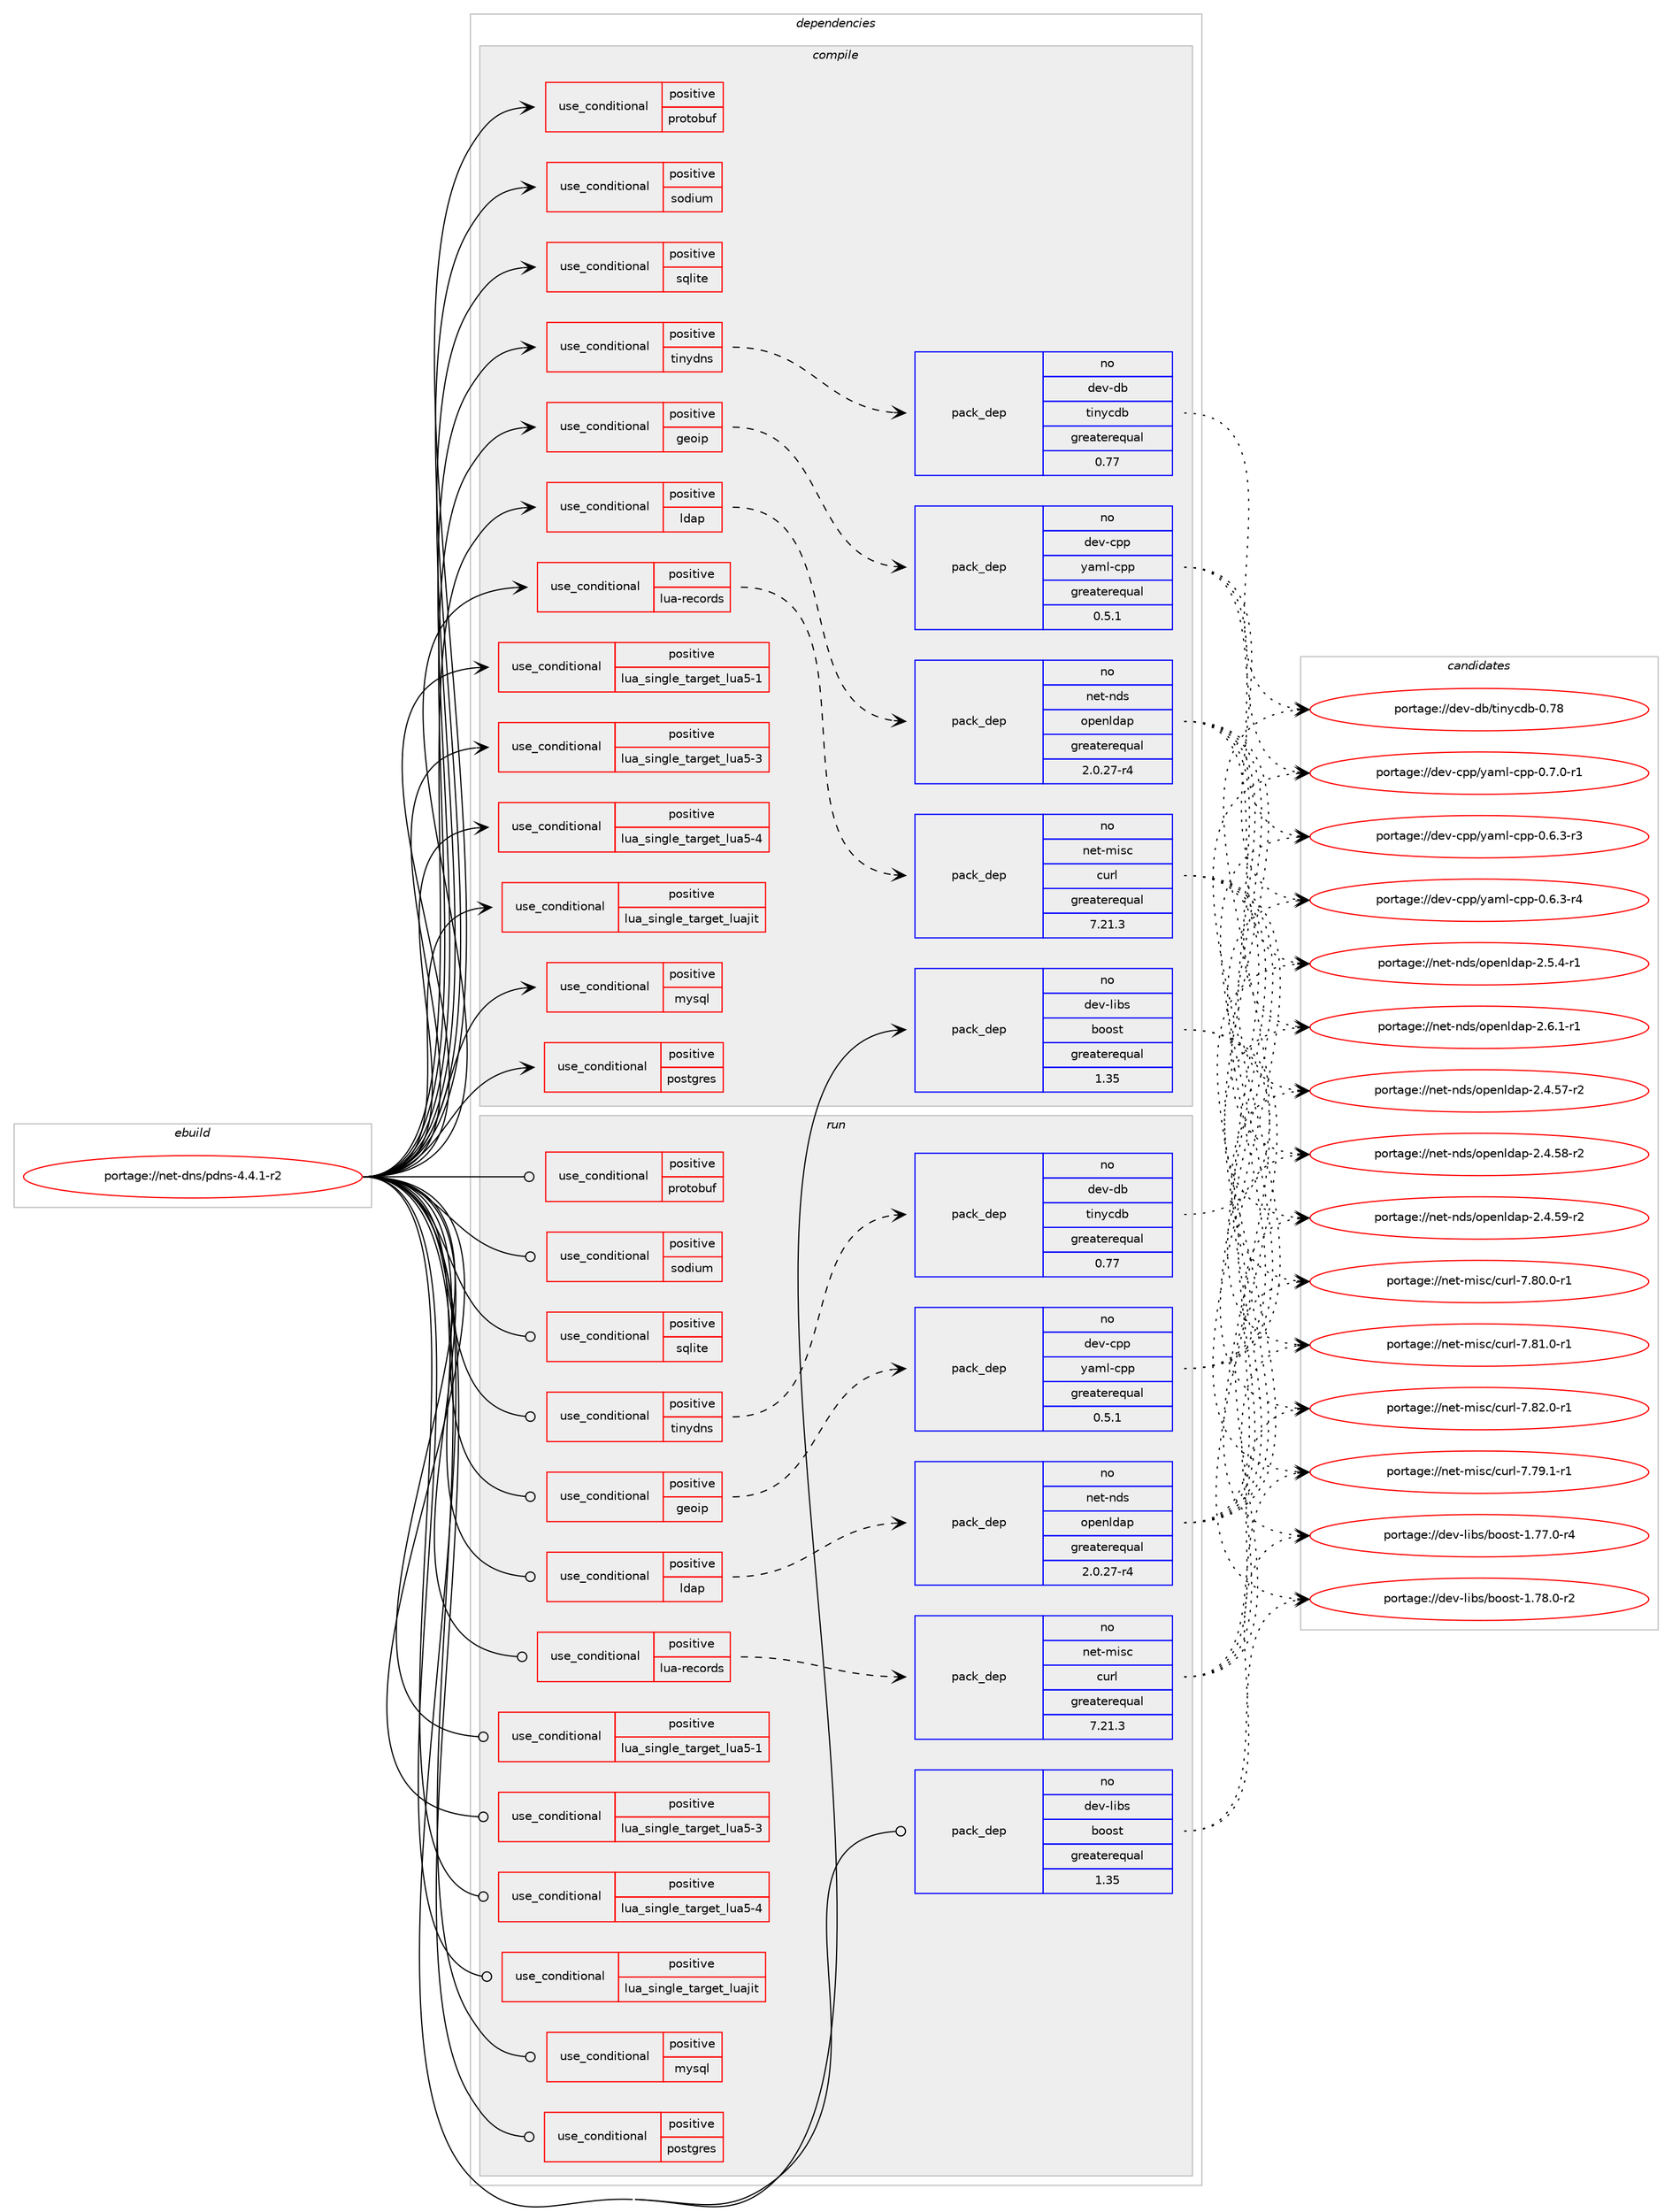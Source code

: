 digraph prolog {

# *************
# Graph options
# *************

newrank=true;
concentrate=true;
compound=true;
graph [rankdir=LR,fontname=Helvetica,fontsize=10,ranksep=1.5];#, ranksep=2.5, nodesep=0.2];
edge  [arrowhead=vee];
node  [fontname=Helvetica,fontsize=10];

# **********
# The ebuild
# **********

subgraph cluster_leftcol {
color=gray;
label=<<i>ebuild</i>>;
id [label="portage://net-dns/pdns-4.4.1-r2", color=red, width=4, href="../net-dns/pdns-4.4.1-r2.svg"];
}

# ****************
# The dependencies
# ****************

subgraph cluster_midcol {
color=gray;
label=<<i>dependencies</i>>;
subgraph cluster_compile {
fillcolor="#eeeeee";
style=filled;
label=<<i>compile</i>>;
subgraph cond868 {
dependency1038 [label=<<TABLE BORDER="0" CELLBORDER="1" CELLSPACING="0" CELLPADDING="4"><TR><TD ROWSPAN="3" CELLPADDING="10">use_conditional</TD></TR><TR><TD>positive</TD></TR><TR><TD>geoip</TD></TR></TABLE>>, shape=none, color=red];
subgraph pack164 {
dependency1039 [label=<<TABLE BORDER="0" CELLBORDER="1" CELLSPACING="0" CELLPADDING="4" WIDTH="220"><TR><TD ROWSPAN="6" CELLPADDING="30">pack_dep</TD></TR><TR><TD WIDTH="110">no</TD></TR><TR><TD>dev-cpp</TD></TR><TR><TD>yaml-cpp</TD></TR><TR><TD>greaterequal</TD></TR><TR><TD>0.5.1</TD></TR></TABLE>>, shape=none, color=blue];
}
dependency1038:e -> dependency1039:w [weight=20,style="dashed",arrowhead="vee"];
# *** BEGIN UNKNOWN DEPENDENCY TYPE (TODO) ***
# dependency1038 -> package_dependency(portage://net-dns/pdns-4.4.1-r2,install,no,dev-libs,geoip,none,[,,],[],[])
# *** END UNKNOWN DEPENDENCY TYPE (TODO) ***

}
id:e -> dependency1038:w [weight=20,style="solid",arrowhead="vee"];
subgraph cond869 {
dependency1040 [label=<<TABLE BORDER="0" CELLBORDER="1" CELLSPACING="0" CELLPADDING="4"><TR><TD ROWSPAN="3" CELLPADDING="10">use_conditional</TD></TR><TR><TD>positive</TD></TR><TR><TD>ldap</TD></TR></TABLE>>, shape=none, color=red];
subgraph pack165 {
dependency1041 [label=<<TABLE BORDER="0" CELLBORDER="1" CELLSPACING="0" CELLPADDING="4" WIDTH="220"><TR><TD ROWSPAN="6" CELLPADDING="30">pack_dep</TD></TR><TR><TD WIDTH="110">no</TD></TR><TR><TD>net-nds</TD></TR><TR><TD>openldap</TD></TR><TR><TD>greaterequal</TD></TR><TR><TD>2.0.27-r4</TD></TR></TABLE>>, shape=none, color=blue];
}
dependency1040:e -> dependency1041:w [weight=20,style="dashed",arrowhead="vee"];
# *** BEGIN UNKNOWN DEPENDENCY TYPE (TODO) ***
# dependency1040 -> package_dependency(portage://net-dns/pdns-4.4.1-r2,install,no,app-crypt,mit-krb5,none,[,,],[],[])
# *** END UNKNOWN DEPENDENCY TYPE (TODO) ***

}
id:e -> dependency1040:w [weight=20,style="solid",arrowhead="vee"];
subgraph cond870 {
dependency1042 [label=<<TABLE BORDER="0" CELLBORDER="1" CELLSPACING="0" CELLPADDING="4"><TR><TD ROWSPAN="3" CELLPADDING="10">use_conditional</TD></TR><TR><TD>positive</TD></TR><TR><TD>lua-records</TD></TR></TABLE>>, shape=none, color=red];
subgraph pack166 {
dependency1043 [label=<<TABLE BORDER="0" CELLBORDER="1" CELLSPACING="0" CELLPADDING="4" WIDTH="220"><TR><TD ROWSPAN="6" CELLPADDING="30">pack_dep</TD></TR><TR><TD WIDTH="110">no</TD></TR><TR><TD>net-misc</TD></TR><TR><TD>curl</TD></TR><TR><TD>greaterequal</TD></TR><TR><TD>7.21.3</TD></TR></TABLE>>, shape=none, color=blue];
}
dependency1042:e -> dependency1043:w [weight=20,style="dashed",arrowhead="vee"];
}
id:e -> dependency1042:w [weight=20,style="solid",arrowhead="vee"];
subgraph cond871 {
dependency1044 [label=<<TABLE BORDER="0" CELLBORDER="1" CELLSPACING="0" CELLPADDING="4"><TR><TD ROWSPAN="3" CELLPADDING="10">use_conditional</TD></TR><TR><TD>positive</TD></TR><TR><TD>lua_single_target_lua5-1</TD></TR></TABLE>>, shape=none, color=red];
# *** BEGIN UNKNOWN DEPENDENCY TYPE (TODO) ***
# dependency1044 -> package_dependency(portage://net-dns/pdns-4.4.1-r2,install,no,dev-lang,lua,none,[,,],[slot(5.1)],[])
# *** END UNKNOWN DEPENDENCY TYPE (TODO) ***

}
id:e -> dependency1044:w [weight=20,style="solid",arrowhead="vee"];
subgraph cond872 {
dependency1045 [label=<<TABLE BORDER="0" CELLBORDER="1" CELLSPACING="0" CELLPADDING="4"><TR><TD ROWSPAN="3" CELLPADDING="10">use_conditional</TD></TR><TR><TD>positive</TD></TR><TR><TD>lua_single_target_lua5-3</TD></TR></TABLE>>, shape=none, color=red];
# *** BEGIN UNKNOWN DEPENDENCY TYPE (TODO) ***
# dependency1045 -> package_dependency(portage://net-dns/pdns-4.4.1-r2,install,no,dev-lang,lua,none,[,,],[slot(5.3)],[])
# *** END UNKNOWN DEPENDENCY TYPE (TODO) ***

}
id:e -> dependency1045:w [weight=20,style="solid",arrowhead="vee"];
subgraph cond873 {
dependency1046 [label=<<TABLE BORDER="0" CELLBORDER="1" CELLSPACING="0" CELLPADDING="4"><TR><TD ROWSPAN="3" CELLPADDING="10">use_conditional</TD></TR><TR><TD>positive</TD></TR><TR><TD>lua_single_target_lua5-4</TD></TR></TABLE>>, shape=none, color=red];
# *** BEGIN UNKNOWN DEPENDENCY TYPE (TODO) ***
# dependency1046 -> package_dependency(portage://net-dns/pdns-4.4.1-r2,install,no,dev-lang,lua,none,[,,],[slot(5.4)],[])
# *** END UNKNOWN DEPENDENCY TYPE (TODO) ***

}
id:e -> dependency1046:w [weight=20,style="solid",arrowhead="vee"];
subgraph cond874 {
dependency1047 [label=<<TABLE BORDER="0" CELLBORDER="1" CELLSPACING="0" CELLPADDING="4"><TR><TD ROWSPAN="3" CELLPADDING="10">use_conditional</TD></TR><TR><TD>positive</TD></TR><TR><TD>lua_single_target_luajit</TD></TR></TABLE>>, shape=none, color=red];
# *** BEGIN UNKNOWN DEPENDENCY TYPE (TODO) ***
# dependency1047 -> package_dependency(portage://net-dns/pdns-4.4.1-r2,install,no,dev-lang,luajit,none,[,,],any_same_slot,[])
# *** END UNKNOWN DEPENDENCY TYPE (TODO) ***

}
id:e -> dependency1047:w [weight=20,style="solid",arrowhead="vee"];
subgraph cond875 {
dependency1048 [label=<<TABLE BORDER="0" CELLBORDER="1" CELLSPACING="0" CELLPADDING="4"><TR><TD ROWSPAN="3" CELLPADDING="10">use_conditional</TD></TR><TR><TD>positive</TD></TR><TR><TD>mysql</TD></TR></TABLE>>, shape=none, color=red];
# *** BEGIN UNKNOWN DEPENDENCY TYPE (TODO) ***
# dependency1048 -> package_dependency(portage://net-dns/pdns-4.4.1-r2,install,no,dev-db,mysql-connector-c,none,[,,],any_same_slot,[])
# *** END UNKNOWN DEPENDENCY TYPE (TODO) ***

}
id:e -> dependency1048:w [weight=20,style="solid",arrowhead="vee"];
subgraph cond876 {
dependency1049 [label=<<TABLE BORDER="0" CELLBORDER="1" CELLSPACING="0" CELLPADDING="4"><TR><TD ROWSPAN="3" CELLPADDING="10">use_conditional</TD></TR><TR><TD>positive</TD></TR><TR><TD>postgres</TD></TR></TABLE>>, shape=none, color=red];
# *** BEGIN UNKNOWN DEPENDENCY TYPE (TODO) ***
# dependency1049 -> package_dependency(portage://net-dns/pdns-4.4.1-r2,install,no,dev-db,postgresql,none,[,,],any_same_slot,[])
# *** END UNKNOWN DEPENDENCY TYPE (TODO) ***

}
id:e -> dependency1049:w [weight=20,style="solid",arrowhead="vee"];
subgraph cond877 {
dependency1050 [label=<<TABLE BORDER="0" CELLBORDER="1" CELLSPACING="0" CELLPADDING="4"><TR><TD ROWSPAN="3" CELLPADDING="10">use_conditional</TD></TR><TR><TD>positive</TD></TR><TR><TD>protobuf</TD></TR></TABLE>>, shape=none, color=red];
# *** BEGIN UNKNOWN DEPENDENCY TYPE (TODO) ***
# dependency1050 -> package_dependency(portage://net-dns/pdns-4.4.1-r2,install,no,dev-libs,protobuf,none,[,,],[],[])
# *** END UNKNOWN DEPENDENCY TYPE (TODO) ***

}
id:e -> dependency1050:w [weight=20,style="solid",arrowhead="vee"];
subgraph cond878 {
dependency1051 [label=<<TABLE BORDER="0" CELLBORDER="1" CELLSPACING="0" CELLPADDING="4"><TR><TD ROWSPAN="3" CELLPADDING="10">use_conditional</TD></TR><TR><TD>positive</TD></TR><TR><TD>sodium</TD></TR></TABLE>>, shape=none, color=red];
# *** BEGIN UNKNOWN DEPENDENCY TYPE (TODO) ***
# dependency1051 -> package_dependency(portage://net-dns/pdns-4.4.1-r2,install,no,dev-libs,libsodium,none,[,,],any_same_slot,[])
# *** END UNKNOWN DEPENDENCY TYPE (TODO) ***

}
id:e -> dependency1051:w [weight=20,style="solid",arrowhead="vee"];
subgraph cond879 {
dependency1052 [label=<<TABLE BORDER="0" CELLBORDER="1" CELLSPACING="0" CELLPADDING="4"><TR><TD ROWSPAN="3" CELLPADDING="10">use_conditional</TD></TR><TR><TD>positive</TD></TR><TR><TD>sqlite</TD></TR></TABLE>>, shape=none, color=red];
# *** BEGIN UNKNOWN DEPENDENCY TYPE (TODO) ***
# dependency1052 -> package_dependency(portage://net-dns/pdns-4.4.1-r2,install,no,dev-db,sqlite,none,[,,],[slot(3)],[])
# *** END UNKNOWN DEPENDENCY TYPE (TODO) ***

}
id:e -> dependency1052:w [weight=20,style="solid",arrowhead="vee"];
subgraph cond880 {
dependency1053 [label=<<TABLE BORDER="0" CELLBORDER="1" CELLSPACING="0" CELLPADDING="4"><TR><TD ROWSPAN="3" CELLPADDING="10">use_conditional</TD></TR><TR><TD>positive</TD></TR><TR><TD>tinydns</TD></TR></TABLE>>, shape=none, color=red];
subgraph pack167 {
dependency1054 [label=<<TABLE BORDER="0" CELLBORDER="1" CELLSPACING="0" CELLPADDING="4" WIDTH="220"><TR><TD ROWSPAN="6" CELLPADDING="30">pack_dep</TD></TR><TR><TD WIDTH="110">no</TD></TR><TR><TD>dev-db</TD></TR><TR><TD>tinycdb</TD></TR><TR><TD>greaterequal</TD></TR><TR><TD>0.77</TD></TR></TABLE>>, shape=none, color=blue];
}
dependency1053:e -> dependency1054:w [weight=20,style="dashed",arrowhead="vee"];
}
id:e -> dependency1053:w [weight=20,style="solid",arrowhead="vee"];
subgraph pack168 {
dependency1055 [label=<<TABLE BORDER="0" CELLBORDER="1" CELLSPACING="0" CELLPADDING="4" WIDTH="220"><TR><TD ROWSPAN="6" CELLPADDING="30">pack_dep</TD></TR><TR><TD WIDTH="110">no</TD></TR><TR><TD>dev-libs</TD></TR><TR><TD>boost</TD></TR><TR><TD>greaterequal</TD></TR><TR><TD>1.35</TD></TR></TABLE>>, shape=none, color=blue];
}
id:e -> dependency1055:w [weight=20,style="solid",arrowhead="vee"];
# *** BEGIN UNKNOWN DEPENDENCY TYPE (TODO) ***
# id -> package_dependency(portage://net-dns/pdns-4.4.1-r2,install,no,dev-libs,openssl,none,[,,],any_same_slot,[])
# *** END UNKNOWN DEPENDENCY TYPE (TODO) ***

}
subgraph cluster_compileandrun {
fillcolor="#eeeeee";
style=filled;
label=<<i>compile and run</i>>;
}
subgraph cluster_run {
fillcolor="#eeeeee";
style=filled;
label=<<i>run</i>>;
subgraph cond881 {
dependency1056 [label=<<TABLE BORDER="0" CELLBORDER="1" CELLSPACING="0" CELLPADDING="4"><TR><TD ROWSPAN="3" CELLPADDING="10">use_conditional</TD></TR><TR><TD>positive</TD></TR><TR><TD>geoip</TD></TR></TABLE>>, shape=none, color=red];
subgraph pack169 {
dependency1057 [label=<<TABLE BORDER="0" CELLBORDER="1" CELLSPACING="0" CELLPADDING="4" WIDTH="220"><TR><TD ROWSPAN="6" CELLPADDING="30">pack_dep</TD></TR><TR><TD WIDTH="110">no</TD></TR><TR><TD>dev-cpp</TD></TR><TR><TD>yaml-cpp</TD></TR><TR><TD>greaterequal</TD></TR><TR><TD>0.5.1</TD></TR></TABLE>>, shape=none, color=blue];
}
dependency1056:e -> dependency1057:w [weight=20,style="dashed",arrowhead="vee"];
# *** BEGIN UNKNOWN DEPENDENCY TYPE (TODO) ***
# dependency1056 -> package_dependency(portage://net-dns/pdns-4.4.1-r2,run,no,dev-libs,geoip,none,[,,],[],[])
# *** END UNKNOWN DEPENDENCY TYPE (TODO) ***

}
id:e -> dependency1056:w [weight=20,style="solid",arrowhead="odot"];
subgraph cond882 {
dependency1058 [label=<<TABLE BORDER="0" CELLBORDER="1" CELLSPACING="0" CELLPADDING="4"><TR><TD ROWSPAN="3" CELLPADDING="10">use_conditional</TD></TR><TR><TD>positive</TD></TR><TR><TD>ldap</TD></TR></TABLE>>, shape=none, color=red];
subgraph pack170 {
dependency1059 [label=<<TABLE BORDER="0" CELLBORDER="1" CELLSPACING="0" CELLPADDING="4" WIDTH="220"><TR><TD ROWSPAN="6" CELLPADDING="30">pack_dep</TD></TR><TR><TD WIDTH="110">no</TD></TR><TR><TD>net-nds</TD></TR><TR><TD>openldap</TD></TR><TR><TD>greaterequal</TD></TR><TR><TD>2.0.27-r4</TD></TR></TABLE>>, shape=none, color=blue];
}
dependency1058:e -> dependency1059:w [weight=20,style="dashed",arrowhead="vee"];
# *** BEGIN UNKNOWN DEPENDENCY TYPE (TODO) ***
# dependency1058 -> package_dependency(portage://net-dns/pdns-4.4.1-r2,run,no,app-crypt,mit-krb5,none,[,,],[],[])
# *** END UNKNOWN DEPENDENCY TYPE (TODO) ***

}
id:e -> dependency1058:w [weight=20,style="solid",arrowhead="odot"];
subgraph cond883 {
dependency1060 [label=<<TABLE BORDER="0" CELLBORDER="1" CELLSPACING="0" CELLPADDING="4"><TR><TD ROWSPAN="3" CELLPADDING="10">use_conditional</TD></TR><TR><TD>positive</TD></TR><TR><TD>lua-records</TD></TR></TABLE>>, shape=none, color=red];
subgraph pack171 {
dependency1061 [label=<<TABLE BORDER="0" CELLBORDER="1" CELLSPACING="0" CELLPADDING="4" WIDTH="220"><TR><TD ROWSPAN="6" CELLPADDING="30">pack_dep</TD></TR><TR><TD WIDTH="110">no</TD></TR><TR><TD>net-misc</TD></TR><TR><TD>curl</TD></TR><TR><TD>greaterequal</TD></TR><TR><TD>7.21.3</TD></TR></TABLE>>, shape=none, color=blue];
}
dependency1060:e -> dependency1061:w [weight=20,style="dashed",arrowhead="vee"];
}
id:e -> dependency1060:w [weight=20,style="solid",arrowhead="odot"];
subgraph cond884 {
dependency1062 [label=<<TABLE BORDER="0" CELLBORDER="1" CELLSPACING="0" CELLPADDING="4"><TR><TD ROWSPAN="3" CELLPADDING="10">use_conditional</TD></TR><TR><TD>positive</TD></TR><TR><TD>lua_single_target_lua5-1</TD></TR></TABLE>>, shape=none, color=red];
# *** BEGIN UNKNOWN DEPENDENCY TYPE (TODO) ***
# dependency1062 -> package_dependency(portage://net-dns/pdns-4.4.1-r2,run,no,dev-lang,lua,none,[,,],[slot(5.1)],[])
# *** END UNKNOWN DEPENDENCY TYPE (TODO) ***

}
id:e -> dependency1062:w [weight=20,style="solid",arrowhead="odot"];
subgraph cond885 {
dependency1063 [label=<<TABLE BORDER="0" CELLBORDER="1" CELLSPACING="0" CELLPADDING="4"><TR><TD ROWSPAN="3" CELLPADDING="10">use_conditional</TD></TR><TR><TD>positive</TD></TR><TR><TD>lua_single_target_lua5-3</TD></TR></TABLE>>, shape=none, color=red];
# *** BEGIN UNKNOWN DEPENDENCY TYPE (TODO) ***
# dependency1063 -> package_dependency(portage://net-dns/pdns-4.4.1-r2,run,no,dev-lang,lua,none,[,,],[slot(5.3)],[])
# *** END UNKNOWN DEPENDENCY TYPE (TODO) ***

}
id:e -> dependency1063:w [weight=20,style="solid",arrowhead="odot"];
subgraph cond886 {
dependency1064 [label=<<TABLE BORDER="0" CELLBORDER="1" CELLSPACING="0" CELLPADDING="4"><TR><TD ROWSPAN="3" CELLPADDING="10">use_conditional</TD></TR><TR><TD>positive</TD></TR><TR><TD>lua_single_target_lua5-4</TD></TR></TABLE>>, shape=none, color=red];
# *** BEGIN UNKNOWN DEPENDENCY TYPE (TODO) ***
# dependency1064 -> package_dependency(portage://net-dns/pdns-4.4.1-r2,run,no,dev-lang,lua,none,[,,],[slot(5.4)],[])
# *** END UNKNOWN DEPENDENCY TYPE (TODO) ***

}
id:e -> dependency1064:w [weight=20,style="solid",arrowhead="odot"];
subgraph cond887 {
dependency1065 [label=<<TABLE BORDER="0" CELLBORDER="1" CELLSPACING="0" CELLPADDING="4"><TR><TD ROWSPAN="3" CELLPADDING="10">use_conditional</TD></TR><TR><TD>positive</TD></TR><TR><TD>lua_single_target_luajit</TD></TR></TABLE>>, shape=none, color=red];
# *** BEGIN UNKNOWN DEPENDENCY TYPE (TODO) ***
# dependency1065 -> package_dependency(portage://net-dns/pdns-4.4.1-r2,run,no,dev-lang,luajit,none,[,,],any_same_slot,[])
# *** END UNKNOWN DEPENDENCY TYPE (TODO) ***

}
id:e -> dependency1065:w [weight=20,style="solid",arrowhead="odot"];
subgraph cond888 {
dependency1066 [label=<<TABLE BORDER="0" CELLBORDER="1" CELLSPACING="0" CELLPADDING="4"><TR><TD ROWSPAN="3" CELLPADDING="10">use_conditional</TD></TR><TR><TD>positive</TD></TR><TR><TD>mysql</TD></TR></TABLE>>, shape=none, color=red];
# *** BEGIN UNKNOWN DEPENDENCY TYPE (TODO) ***
# dependency1066 -> package_dependency(portage://net-dns/pdns-4.4.1-r2,run,no,dev-db,mysql-connector-c,none,[,,],any_same_slot,[])
# *** END UNKNOWN DEPENDENCY TYPE (TODO) ***

}
id:e -> dependency1066:w [weight=20,style="solid",arrowhead="odot"];
subgraph cond889 {
dependency1067 [label=<<TABLE BORDER="0" CELLBORDER="1" CELLSPACING="0" CELLPADDING="4"><TR><TD ROWSPAN="3" CELLPADDING="10">use_conditional</TD></TR><TR><TD>positive</TD></TR><TR><TD>postgres</TD></TR></TABLE>>, shape=none, color=red];
# *** BEGIN UNKNOWN DEPENDENCY TYPE (TODO) ***
# dependency1067 -> package_dependency(portage://net-dns/pdns-4.4.1-r2,run,no,dev-db,postgresql,none,[,,],any_same_slot,[])
# *** END UNKNOWN DEPENDENCY TYPE (TODO) ***

}
id:e -> dependency1067:w [weight=20,style="solid",arrowhead="odot"];
subgraph cond890 {
dependency1068 [label=<<TABLE BORDER="0" CELLBORDER="1" CELLSPACING="0" CELLPADDING="4"><TR><TD ROWSPAN="3" CELLPADDING="10">use_conditional</TD></TR><TR><TD>positive</TD></TR><TR><TD>protobuf</TD></TR></TABLE>>, shape=none, color=red];
# *** BEGIN UNKNOWN DEPENDENCY TYPE (TODO) ***
# dependency1068 -> package_dependency(portage://net-dns/pdns-4.4.1-r2,run,no,dev-libs,protobuf,none,[,,],[],[])
# *** END UNKNOWN DEPENDENCY TYPE (TODO) ***

}
id:e -> dependency1068:w [weight=20,style="solid",arrowhead="odot"];
subgraph cond891 {
dependency1069 [label=<<TABLE BORDER="0" CELLBORDER="1" CELLSPACING="0" CELLPADDING="4"><TR><TD ROWSPAN="3" CELLPADDING="10">use_conditional</TD></TR><TR><TD>positive</TD></TR><TR><TD>sodium</TD></TR></TABLE>>, shape=none, color=red];
# *** BEGIN UNKNOWN DEPENDENCY TYPE (TODO) ***
# dependency1069 -> package_dependency(portage://net-dns/pdns-4.4.1-r2,run,no,dev-libs,libsodium,none,[,,],any_same_slot,[])
# *** END UNKNOWN DEPENDENCY TYPE (TODO) ***

}
id:e -> dependency1069:w [weight=20,style="solid",arrowhead="odot"];
subgraph cond892 {
dependency1070 [label=<<TABLE BORDER="0" CELLBORDER="1" CELLSPACING="0" CELLPADDING="4"><TR><TD ROWSPAN="3" CELLPADDING="10">use_conditional</TD></TR><TR><TD>positive</TD></TR><TR><TD>sqlite</TD></TR></TABLE>>, shape=none, color=red];
# *** BEGIN UNKNOWN DEPENDENCY TYPE (TODO) ***
# dependency1070 -> package_dependency(portage://net-dns/pdns-4.4.1-r2,run,no,dev-db,sqlite,none,[,,],[slot(3)],[])
# *** END UNKNOWN DEPENDENCY TYPE (TODO) ***

}
id:e -> dependency1070:w [weight=20,style="solid",arrowhead="odot"];
subgraph cond893 {
dependency1071 [label=<<TABLE BORDER="0" CELLBORDER="1" CELLSPACING="0" CELLPADDING="4"><TR><TD ROWSPAN="3" CELLPADDING="10">use_conditional</TD></TR><TR><TD>positive</TD></TR><TR><TD>tinydns</TD></TR></TABLE>>, shape=none, color=red];
subgraph pack172 {
dependency1072 [label=<<TABLE BORDER="0" CELLBORDER="1" CELLSPACING="0" CELLPADDING="4" WIDTH="220"><TR><TD ROWSPAN="6" CELLPADDING="30">pack_dep</TD></TR><TR><TD WIDTH="110">no</TD></TR><TR><TD>dev-db</TD></TR><TR><TD>tinycdb</TD></TR><TR><TD>greaterequal</TD></TR><TR><TD>0.77</TD></TR></TABLE>>, shape=none, color=blue];
}
dependency1071:e -> dependency1072:w [weight=20,style="dashed",arrowhead="vee"];
}
id:e -> dependency1071:w [weight=20,style="solid",arrowhead="odot"];
# *** BEGIN UNKNOWN DEPENDENCY TYPE (TODO) ***
# id -> package_dependency(portage://net-dns/pdns-4.4.1-r2,run,no,acct-group,pdns,none,[,,],[],[])
# *** END UNKNOWN DEPENDENCY TYPE (TODO) ***

# *** BEGIN UNKNOWN DEPENDENCY TYPE (TODO) ***
# id -> package_dependency(portage://net-dns/pdns-4.4.1-r2,run,no,acct-user,pdns,none,[,,],[],[])
# *** END UNKNOWN DEPENDENCY TYPE (TODO) ***

subgraph pack173 {
dependency1073 [label=<<TABLE BORDER="0" CELLBORDER="1" CELLSPACING="0" CELLPADDING="4" WIDTH="220"><TR><TD ROWSPAN="6" CELLPADDING="30">pack_dep</TD></TR><TR><TD WIDTH="110">no</TD></TR><TR><TD>dev-libs</TD></TR><TR><TD>boost</TD></TR><TR><TD>greaterequal</TD></TR><TR><TD>1.35</TD></TR></TABLE>>, shape=none, color=blue];
}
id:e -> dependency1073:w [weight=20,style="solid",arrowhead="odot"];
# *** BEGIN UNKNOWN DEPENDENCY TYPE (TODO) ***
# id -> package_dependency(portage://net-dns/pdns-4.4.1-r2,run,no,dev-libs,openssl,none,[,,],any_same_slot,[])
# *** END UNKNOWN DEPENDENCY TYPE (TODO) ***

}
}

# **************
# The candidates
# **************

subgraph cluster_choices {
rank=same;
color=gray;
label=<<i>candidates</i>>;

subgraph choice164 {
color=black;
nodesep=1;
choice1001011184599112112471219710910845991121124548465446514511451 [label="portage://dev-cpp/yaml-cpp-0.6.3-r3", color=red, width=4,href="../dev-cpp/yaml-cpp-0.6.3-r3.svg"];
choice1001011184599112112471219710910845991121124548465446514511452 [label="portage://dev-cpp/yaml-cpp-0.6.3-r4", color=red, width=4,href="../dev-cpp/yaml-cpp-0.6.3-r4.svg"];
choice1001011184599112112471219710910845991121124548465546484511449 [label="portage://dev-cpp/yaml-cpp-0.7.0-r1", color=red, width=4,href="../dev-cpp/yaml-cpp-0.7.0-r1.svg"];
dependency1039:e -> choice1001011184599112112471219710910845991121124548465446514511451:w [style=dotted,weight="100"];
dependency1039:e -> choice1001011184599112112471219710910845991121124548465446514511452:w [style=dotted,weight="100"];
dependency1039:e -> choice1001011184599112112471219710910845991121124548465546484511449:w [style=dotted,weight="100"];
}
subgraph choice165 {
color=black;
nodesep=1;
choice110101116451101001154711111210111010810097112455046524653554511450 [label="portage://net-nds/openldap-2.4.57-r2", color=red, width=4,href="../net-nds/openldap-2.4.57-r2.svg"];
choice110101116451101001154711111210111010810097112455046524653564511450 [label="portage://net-nds/openldap-2.4.58-r2", color=red, width=4,href="../net-nds/openldap-2.4.58-r2.svg"];
choice110101116451101001154711111210111010810097112455046524653574511450 [label="portage://net-nds/openldap-2.4.59-r2", color=red, width=4,href="../net-nds/openldap-2.4.59-r2.svg"];
choice1101011164511010011547111112101110108100971124550465346524511449 [label="portage://net-nds/openldap-2.5.4-r1", color=red, width=4,href="../net-nds/openldap-2.5.4-r1.svg"];
choice1101011164511010011547111112101110108100971124550465446494511449 [label="portage://net-nds/openldap-2.6.1-r1", color=red, width=4,href="../net-nds/openldap-2.6.1-r1.svg"];
dependency1041:e -> choice110101116451101001154711111210111010810097112455046524653554511450:w [style=dotted,weight="100"];
dependency1041:e -> choice110101116451101001154711111210111010810097112455046524653564511450:w [style=dotted,weight="100"];
dependency1041:e -> choice110101116451101001154711111210111010810097112455046524653574511450:w [style=dotted,weight="100"];
dependency1041:e -> choice1101011164511010011547111112101110108100971124550465346524511449:w [style=dotted,weight="100"];
dependency1041:e -> choice1101011164511010011547111112101110108100971124550465446494511449:w [style=dotted,weight="100"];
}
subgraph choice166 {
color=black;
nodesep=1;
choice11010111645109105115994799117114108455546555746494511449 [label="portage://net-misc/curl-7.79.1-r1", color=red, width=4,href="../net-misc/curl-7.79.1-r1.svg"];
choice11010111645109105115994799117114108455546564846484511449 [label="portage://net-misc/curl-7.80.0-r1", color=red, width=4,href="../net-misc/curl-7.80.0-r1.svg"];
choice11010111645109105115994799117114108455546564946484511449 [label="portage://net-misc/curl-7.81.0-r1", color=red, width=4,href="../net-misc/curl-7.81.0-r1.svg"];
choice11010111645109105115994799117114108455546565046484511449 [label="portage://net-misc/curl-7.82.0-r1", color=red, width=4,href="../net-misc/curl-7.82.0-r1.svg"];
dependency1043:e -> choice11010111645109105115994799117114108455546555746494511449:w [style=dotted,weight="100"];
dependency1043:e -> choice11010111645109105115994799117114108455546564846484511449:w [style=dotted,weight="100"];
dependency1043:e -> choice11010111645109105115994799117114108455546564946484511449:w [style=dotted,weight="100"];
dependency1043:e -> choice11010111645109105115994799117114108455546565046484511449:w [style=dotted,weight="100"];
}
subgraph choice167 {
color=black;
nodesep=1;
choice10010111845100984711610511012199100984548465556 [label="portage://dev-db/tinycdb-0.78", color=red, width=4,href="../dev-db/tinycdb-0.78.svg"];
dependency1054:e -> choice10010111845100984711610511012199100984548465556:w [style=dotted,weight="100"];
}
subgraph choice168 {
color=black;
nodesep=1;
choice10010111845108105981154798111111115116454946555546484511452 [label="portage://dev-libs/boost-1.77.0-r4", color=red, width=4,href="../dev-libs/boost-1.77.0-r4.svg"];
choice10010111845108105981154798111111115116454946555646484511450 [label="portage://dev-libs/boost-1.78.0-r2", color=red, width=4,href="../dev-libs/boost-1.78.0-r2.svg"];
dependency1055:e -> choice10010111845108105981154798111111115116454946555546484511452:w [style=dotted,weight="100"];
dependency1055:e -> choice10010111845108105981154798111111115116454946555646484511450:w [style=dotted,weight="100"];
}
subgraph choice169 {
color=black;
nodesep=1;
choice1001011184599112112471219710910845991121124548465446514511451 [label="portage://dev-cpp/yaml-cpp-0.6.3-r3", color=red, width=4,href="../dev-cpp/yaml-cpp-0.6.3-r3.svg"];
choice1001011184599112112471219710910845991121124548465446514511452 [label="portage://dev-cpp/yaml-cpp-0.6.3-r4", color=red, width=4,href="../dev-cpp/yaml-cpp-0.6.3-r4.svg"];
choice1001011184599112112471219710910845991121124548465546484511449 [label="portage://dev-cpp/yaml-cpp-0.7.0-r1", color=red, width=4,href="../dev-cpp/yaml-cpp-0.7.0-r1.svg"];
dependency1057:e -> choice1001011184599112112471219710910845991121124548465446514511451:w [style=dotted,weight="100"];
dependency1057:e -> choice1001011184599112112471219710910845991121124548465446514511452:w [style=dotted,weight="100"];
dependency1057:e -> choice1001011184599112112471219710910845991121124548465546484511449:w [style=dotted,weight="100"];
}
subgraph choice170 {
color=black;
nodesep=1;
choice110101116451101001154711111210111010810097112455046524653554511450 [label="portage://net-nds/openldap-2.4.57-r2", color=red, width=4,href="../net-nds/openldap-2.4.57-r2.svg"];
choice110101116451101001154711111210111010810097112455046524653564511450 [label="portage://net-nds/openldap-2.4.58-r2", color=red, width=4,href="../net-nds/openldap-2.4.58-r2.svg"];
choice110101116451101001154711111210111010810097112455046524653574511450 [label="portage://net-nds/openldap-2.4.59-r2", color=red, width=4,href="../net-nds/openldap-2.4.59-r2.svg"];
choice1101011164511010011547111112101110108100971124550465346524511449 [label="portage://net-nds/openldap-2.5.4-r1", color=red, width=4,href="../net-nds/openldap-2.5.4-r1.svg"];
choice1101011164511010011547111112101110108100971124550465446494511449 [label="portage://net-nds/openldap-2.6.1-r1", color=red, width=4,href="../net-nds/openldap-2.6.1-r1.svg"];
dependency1059:e -> choice110101116451101001154711111210111010810097112455046524653554511450:w [style=dotted,weight="100"];
dependency1059:e -> choice110101116451101001154711111210111010810097112455046524653564511450:w [style=dotted,weight="100"];
dependency1059:e -> choice110101116451101001154711111210111010810097112455046524653574511450:w [style=dotted,weight="100"];
dependency1059:e -> choice1101011164511010011547111112101110108100971124550465346524511449:w [style=dotted,weight="100"];
dependency1059:e -> choice1101011164511010011547111112101110108100971124550465446494511449:w [style=dotted,weight="100"];
}
subgraph choice171 {
color=black;
nodesep=1;
choice11010111645109105115994799117114108455546555746494511449 [label="portage://net-misc/curl-7.79.1-r1", color=red, width=4,href="../net-misc/curl-7.79.1-r1.svg"];
choice11010111645109105115994799117114108455546564846484511449 [label="portage://net-misc/curl-7.80.0-r1", color=red, width=4,href="../net-misc/curl-7.80.0-r1.svg"];
choice11010111645109105115994799117114108455546564946484511449 [label="portage://net-misc/curl-7.81.0-r1", color=red, width=4,href="../net-misc/curl-7.81.0-r1.svg"];
choice11010111645109105115994799117114108455546565046484511449 [label="portage://net-misc/curl-7.82.0-r1", color=red, width=4,href="../net-misc/curl-7.82.0-r1.svg"];
dependency1061:e -> choice11010111645109105115994799117114108455546555746494511449:w [style=dotted,weight="100"];
dependency1061:e -> choice11010111645109105115994799117114108455546564846484511449:w [style=dotted,weight="100"];
dependency1061:e -> choice11010111645109105115994799117114108455546564946484511449:w [style=dotted,weight="100"];
dependency1061:e -> choice11010111645109105115994799117114108455546565046484511449:w [style=dotted,weight="100"];
}
subgraph choice172 {
color=black;
nodesep=1;
choice10010111845100984711610511012199100984548465556 [label="portage://dev-db/tinycdb-0.78", color=red, width=4,href="../dev-db/tinycdb-0.78.svg"];
dependency1072:e -> choice10010111845100984711610511012199100984548465556:w [style=dotted,weight="100"];
}
subgraph choice173 {
color=black;
nodesep=1;
choice10010111845108105981154798111111115116454946555546484511452 [label="portage://dev-libs/boost-1.77.0-r4", color=red, width=4,href="../dev-libs/boost-1.77.0-r4.svg"];
choice10010111845108105981154798111111115116454946555646484511450 [label="portage://dev-libs/boost-1.78.0-r2", color=red, width=4,href="../dev-libs/boost-1.78.0-r2.svg"];
dependency1073:e -> choice10010111845108105981154798111111115116454946555546484511452:w [style=dotted,weight="100"];
dependency1073:e -> choice10010111845108105981154798111111115116454946555646484511450:w [style=dotted,weight="100"];
}
}

}
